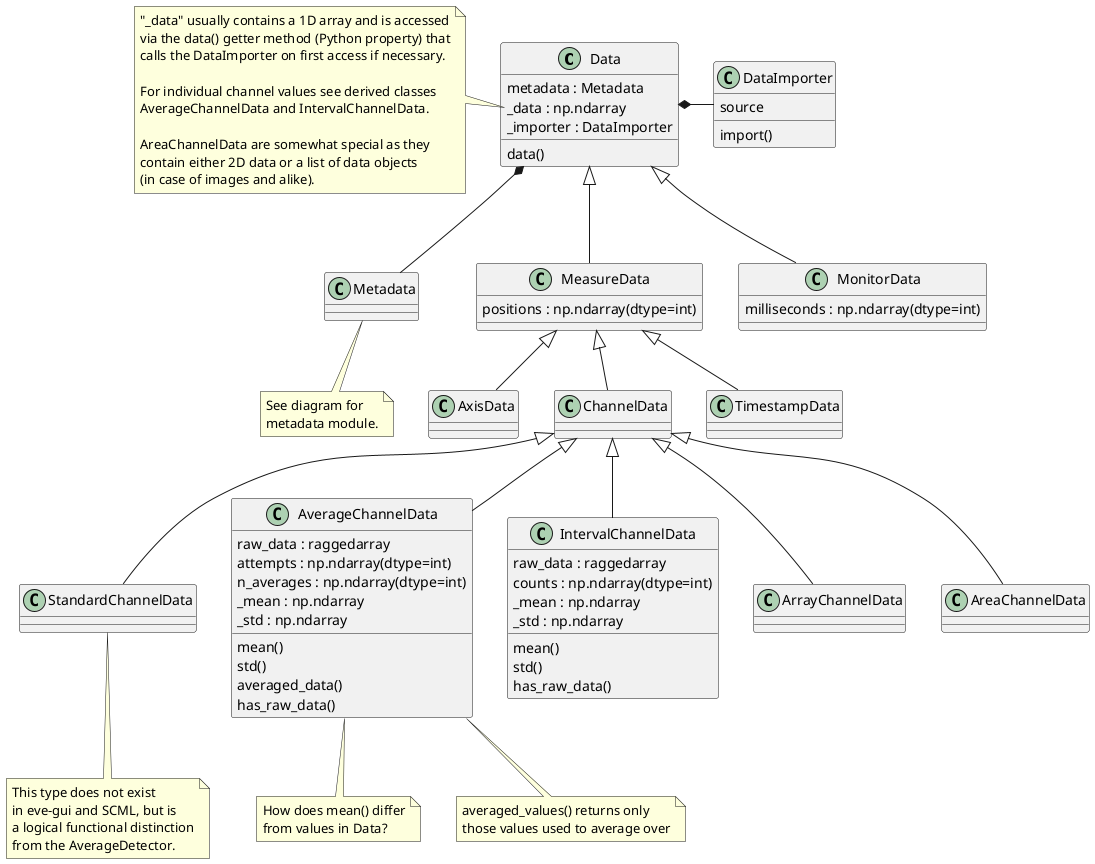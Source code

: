 @startuml
'skinparam dpi 150

class Data {
    metadata : Metadata
    _data : np.ndarray
    _importer : DataImporter
    data()
}
note left of Data::_data
    "_data" usually contains a 1D array and is accessed
    via the data() getter method (Python property) that
    calls the DataImporter on first access if necessary.

    For individual channel values see derived classes
    AverageChannelData and IntervalChannelData.

    AreaChannelData are somewhat special as they
    contain either 2D data or a list of data objects
    (in case of images and alike).
end note

class DataImporter {
    source
    import()
}

class Metadata {
}
note bottom: See diagram for\nmetadata module.

Data *- DataImporter
Data *-- Metadata

class MeasureData extends Data {
    {field} positions : np.ndarray(dtype=int)
}

class MonitorData extends Data {
    {field} milliseconds : np.ndarray(dtype=int)
}

class AxisData extends MeasureData {
}

class ChannelData extends MeasureData {
}

class TimestampData extends MeasureData {
}

class StandardChannelData extends ChannelData {}

note bottom of StandardChannelData
    This type does not exist
    in eve-gui and SCML, but is
    a logical functional distinction
    from the AverageDetector.
endnote

class AverageChannelData extends ChannelData {
    raw_data : raggedarray
    {field} attempts : np.ndarray(dtype=int)
    {field} n_averages : np.ndarray(dtype=int)
    _mean : np.ndarray
    _std : np.ndarray
    mean()
    std()
    averaged_data()
    has_raw_data()
}
note bottom: How does mean() differ\nfrom values in Data?
note bottom of AverageChannelData: averaged_values() returns only\nthose values used to average over

class IntervalChannelData extends ChannelData {
    raw_data : raggedarray
    {field} counts : np.ndarray(dtype=int)
    _mean : np.ndarray
    _std : np.ndarray
    mean()
    std()
    has_raw_data()
}

class ArrayChannelData extends ChannelData {
}

class AreaChannelData extends ChannelData {
}

@enduml
